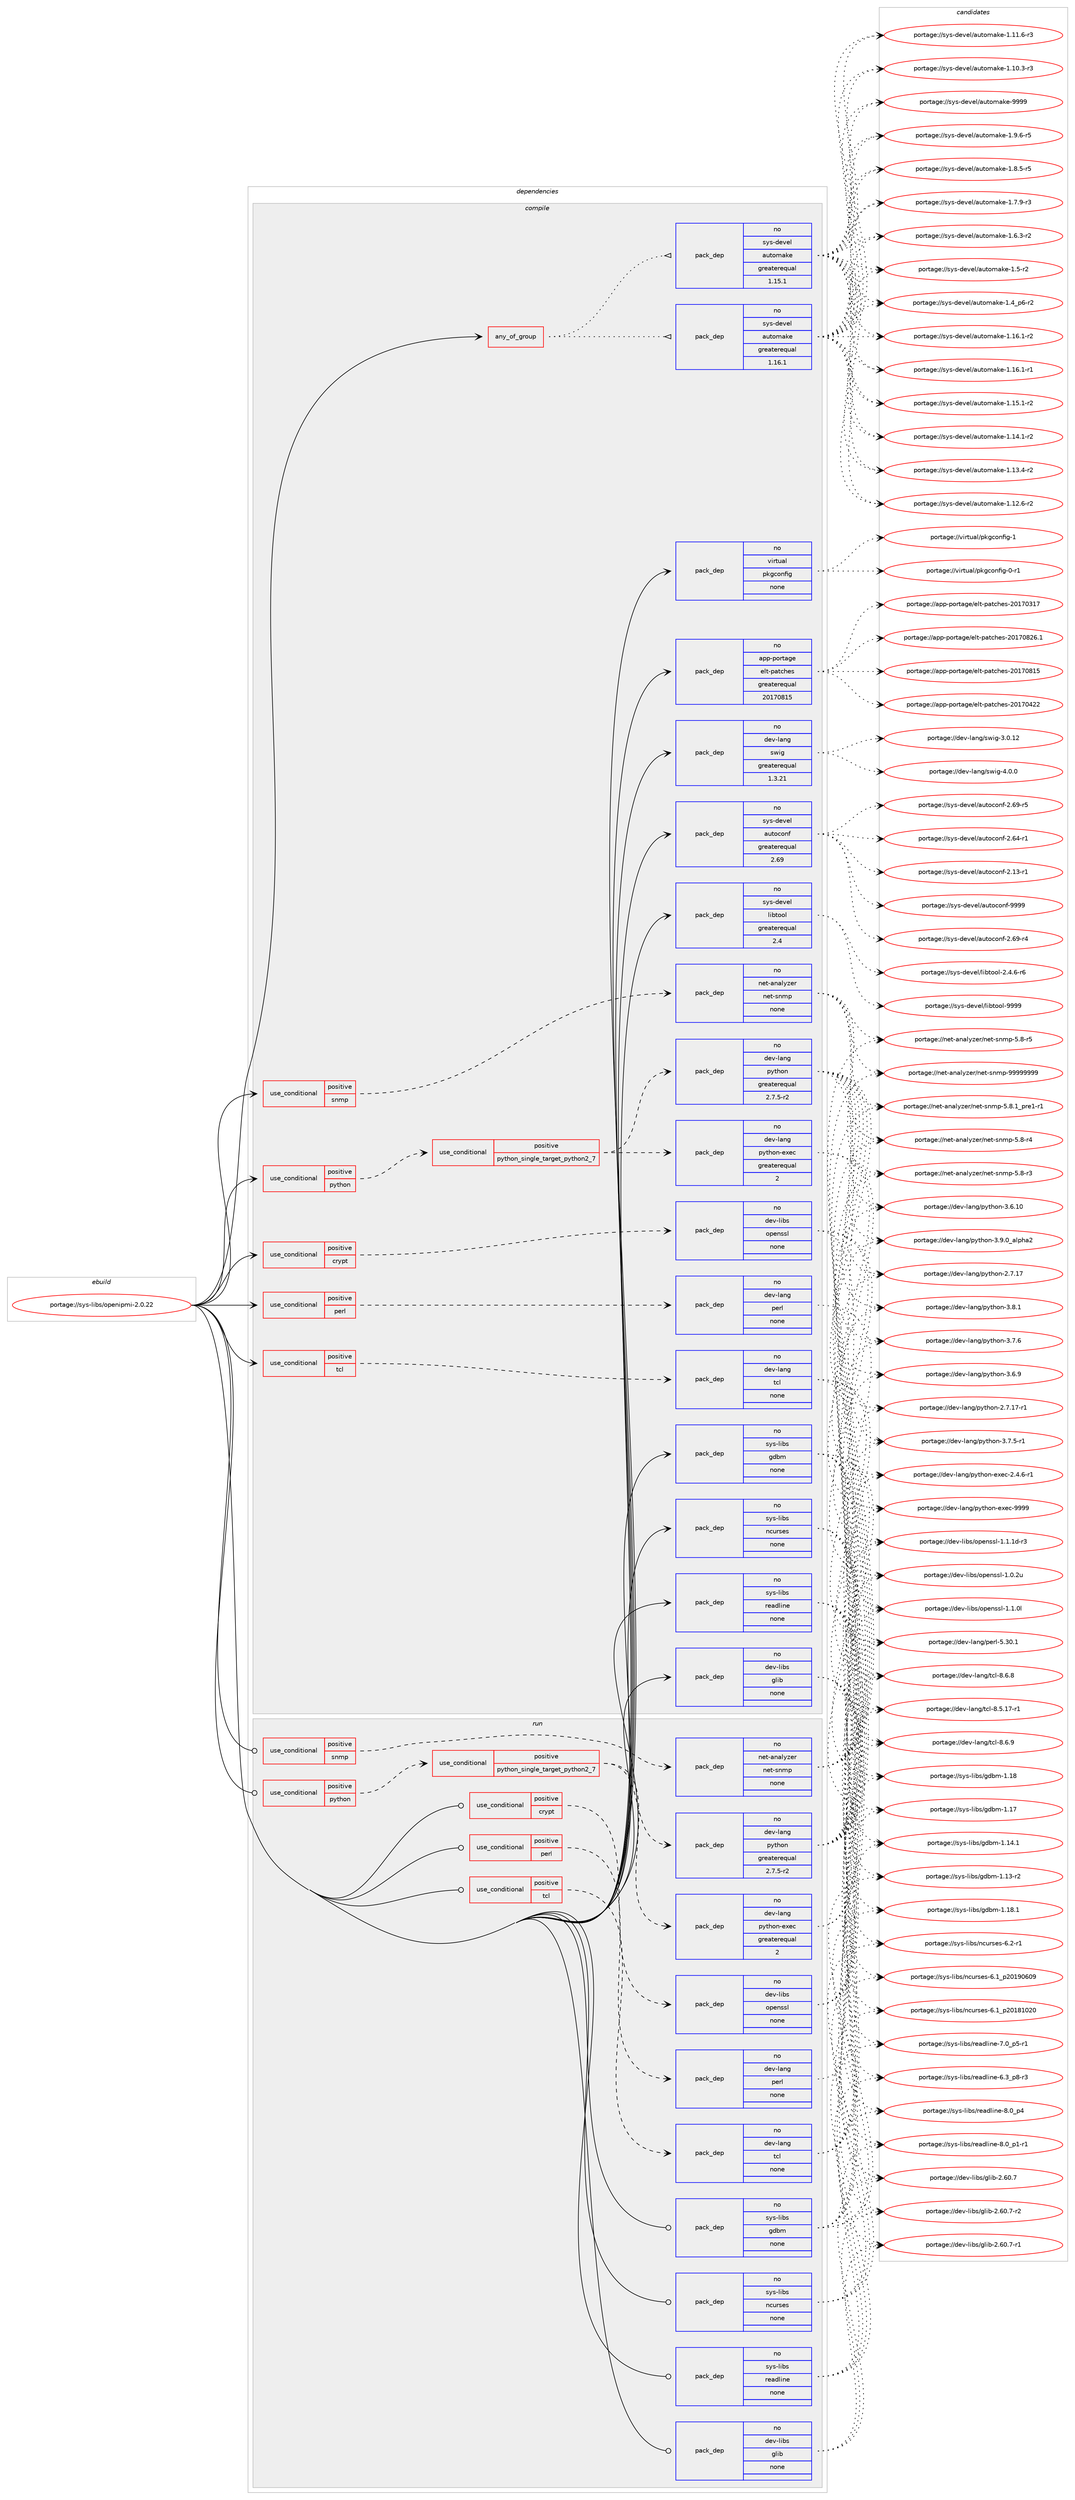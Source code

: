 digraph prolog {

# *************
# Graph options
# *************

newrank=true;
concentrate=true;
compound=true;
graph [rankdir=LR,fontname=Helvetica,fontsize=10,ranksep=1.5];#, ranksep=2.5, nodesep=0.2];
edge  [arrowhead=vee];
node  [fontname=Helvetica,fontsize=10];

# **********
# The ebuild
# **********

subgraph cluster_leftcol {
color=gray;
rank=same;
label=<<i>ebuild</i>>;
id [label="portage://sys-libs/openipmi-2.0.22", color=red, width=4, href="../sys-libs/openipmi-2.0.22.svg"];
}

# ****************
# The dependencies
# ****************

subgraph cluster_midcol {
color=gray;
label=<<i>dependencies</i>>;
subgraph cluster_compile {
fillcolor="#eeeeee";
style=filled;
label=<<i>compile</i>>;
subgraph any741 {
dependency31080 [label=<<TABLE BORDER="0" CELLBORDER="1" CELLSPACING="0" CELLPADDING="4"><TR><TD CELLPADDING="10">any_of_group</TD></TR></TABLE>>, shape=none, color=red];subgraph pack24730 {
dependency31081 [label=<<TABLE BORDER="0" CELLBORDER="1" CELLSPACING="0" CELLPADDING="4" WIDTH="220"><TR><TD ROWSPAN="6" CELLPADDING="30">pack_dep</TD></TR><TR><TD WIDTH="110">no</TD></TR><TR><TD>sys-devel</TD></TR><TR><TD>automake</TD></TR><TR><TD>greaterequal</TD></TR><TR><TD>1.16.1</TD></TR></TABLE>>, shape=none, color=blue];
}
dependency31080:e -> dependency31081:w [weight=20,style="dotted",arrowhead="oinv"];
subgraph pack24731 {
dependency31082 [label=<<TABLE BORDER="0" CELLBORDER="1" CELLSPACING="0" CELLPADDING="4" WIDTH="220"><TR><TD ROWSPAN="6" CELLPADDING="30">pack_dep</TD></TR><TR><TD WIDTH="110">no</TD></TR><TR><TD>sys-devel</TD></TR><TR><TD>automake</TD></TR><TR><TD>greaterequal</TD></TR><TR><TD>1.15.1</TD></TR></TABLE>>, shape=none, color=blue];
}
dependency31080:e -> dependency31082:w [weight=20,style="dotted",arrowhead="oinv"];
}
id:e -> dependency31080:w [weight=20,style="solid",arrowhead="vee"];
subgraph cond5592 {
dependency31083 [label=<<TABLE BORDER="0" CELLBORDER="1" CELLSPACING="0" CELLPADDING="4"><TR><TD ROWSPAN="3" CELLPADDING="10">use_conditional</TD></TR><TR><TD>positive</TD></TR><TR><TD>crypt</TD></TR></TABLE>>, shape=none, color=red];
subgraph pack24732 {
dependency31084 [label=<<TABLE BORDER="0" CELLBORDER="1" CELLSPACING="0" CELLPADDING="4" WIDTH="220"><TR><TD ROWSPAN="6" CELLPADDING="30">pack_dep</TD></TR><TR><TD WIDTH="110">no</TD></TR><TR><TD>dev-libs</TD></TR><TR><TD>openssl</TD></TR><TR><TD>none</TD></TR><TR><TD></TD></TR></TABLE>>, shape=none, color=blue];
}
dependency31083:e -> dependency31084:w [weight=20,style="dashed",arrowhead="vee"];
}
id:e -> dependency31083:w [weight=20,style="solid",arrowhead="vee"];
subgraph cond5593 {
dependency31085 [label=<<TABLE BORDER="0" CELLBORDER="1" CELLSPACING="0" CELLPADDING="4"><TR><TD ROWSPAN="3" CELLPADDING="10">use_conditional</TD></TR><TR><TD>positive</TD></TR><TR><TD>perl</TD></TR></TABLE>>, shape=none, color=red];
subgraph pack24733 {
dependency31086 [label=<<TABLE BORDER="0" CELLBORDER="1" CELLSPACING="0" CELLPADDING="4" WIDTH="220"><TR><TD ROWSPAN="6" CELLPADDING="30">pack_dep</TD></TR><TR><TD WIDTH="110">no</TD></TR><TR><TD>dev-lang</TD></TR><TR><TD>perl</TD></TR><TR><TD>none</TD></TR><TR><TD></TD></TR></TABLE>>, shape=none, color=blue];
}
dependency31085:e -> dependency31086:w [weight=20,style="dashed",arrowhead="vee"];
}
id:e -> dependency31085:w [weight=20,style="solid",arrowhead="vee"];
subgraph cond5594 {
dependency31087 [label=<<TABLE BORDER="0" CELLBORDER="1" CELLSPACING="0" CELLPADDING="4"><TR><TD ROWSPAN="3" CELLPADDING="10">use_conditional</TD></TR><TR><TD>positive</TD></TR><TR><TD>python</TD></TR></TABLE>>, shape=none, color=red];
subgraph cond5595 {
dependency31088 [label=<<TABLE BORDER="0" CELLBORDER="1" CELLSPACING="0" CELLPADDING="4"><TR><TD ROWSPAN="3" CELLPADDING="10">use_conditional</TD></TR><TR><TD>positive</TD></TR><TR><TD>python_single_target_python2_7</TD></TR></TABLE>>, shape=none, color=red];
subgraph pack24734 {
dependency31089 [label=<<TABLE BORDER="0" CELLBORDER="1" CELLSPACING="0" CELLPADDING="4" WIDTH="220"><TR><TD ROWSPAN="6" CELLPADDING="30">pack_dep</TD></TR><TR><TD WIDTH="110">no</TD></TR><TR><TD>dev-lang</TD></TR><TR><TD>python</TD></TR><TR><TD>greaterequal</TD></TR><TR><TD>2.7.5-r2</TD></TR></TABLE>>, shape=none, color=blue];
}
dependency31088:e -> dependency31089:w [weight=20,style="dashed",arrowhead="vee"];
subgraph pack24735 {
dependency31090 [label=<<TABLE BORDER="0" CELLBORDER="1" CELLSPACING="0" CELLPADDING="4" WIDTH="220"><TR><TD ROWSPAN="6" CELLPADDING="30">pack_dep</TD></TR><TR><TD WIDTH="110">no</TD></TR><TR><TD>dev-lang</TD></TR><TR><TD>python-exec</TD></TR><TR><TD>greaterequal</TD></TR><TR><TD>2</TD></TR></TABLE>>, shape=none, color=blue];
}
dependency31088:e -> dependency31090:w [weight=20,style="dashed",arrowhead="vee"];
}
dependency31087:e -> dependency31088:w [weight=20,style="dashed",arrowhead="vee"];
}
id:e -> dependency31087:w [weight=20,style="solid",arrowhead="vee"];
subgraph cond5596 {
dependency31091 [label=<<TABLE BORDER="0" CELLBORDER="1" CELLSPACING="0" CELLPADDING="4"><TR><TD ROWSPAN="3" CELLPADDING="10">use_conditional</TD></TR><TR><TD>positive</TD></TR><TR><TD>snmp</TD></TR></TABLE>>, shape=none, color=red];
subgraph pack24736 {
dependency31092 [label=<<TABLE BORDER="0" CELLBORDER="1" CELLSPACING="0" CELLPADDING="4" WIDTH="220"><TR><TD ROWSPAN="6" CELLPADDING="30">pack_dep</TD></TR><TR><TD WIDTH="110">no</TD></TR><TR><TD>net-analyzer</TD></TR><TR><TD>net-snmp</TD></TR><TR><TD>none</TD></TR><TR><TD></TD></TR></TABLE>>, shape=none, color=blue];
}
dependency31091:e -> dependency31092:w [weight=20,style="dashed",arrowhead="vee"];
}
id:e -> dependency31091:w [weight=20,style="solid",arrowhead="vee"];
subgraph cond5597 {
dependency31093 [label=<<TABLE BORDER="0" CELLBORDER="1" CELLSPACING="0" CELLPADDING="4"><TR><TD ROWSPAN="3" CELLPADDING="10">use_conditional</TD></TR><TR><TD>positive</TD></TR><TR><TD>tcl</TD></TR></TABLE>>, shape=none, color=red];
subgraph pack24737 {
dependency31094 [label=<<TABLE BORDER="0" CELLBORDER="1" CELLSPACING="0" CELLPADDING="4" WIDTH="220"><TR><TD ROWSPAN="6" CELLPADDING="30">pack_dep</TD></TR><TR><TD WIDTH="110">no</TD></TR><TR><TD>dev-lang</TD></TR><TR><TD>tcl</TD></TR><TR><TD>none</TD></TR><TR><TD></TD></TR></TABLE>>, shape=none, color=blue];
}
dependency31093:e -> dependency31094:w [weight=20,style="dashed",arrowhead="vee"];
}
id:e -> dependency31093:w [weight=20,style="solid",arrowhead="vee"];
subgraph pack24738 {
dependency31095 [label=<<TABLE BORDER="0" CELLBORDER="1" CELLSPACING="0" CELLPADDING="4" WIDTH="220"><TR><TD ROWSPAN="6" CELLPADDING="30">pack_dep</TD></TR><TR><TD WIDTH="110">no</TD></TR><TR><TD>app-portage</TD></TR><TR><TD>elt-patches</TD></TR><TR><TD>greaterequal</TD></TR><TR><TD>20170815</TD></TR></TABLE>>, shape=none, color=blue];
}
id:e -> dependency31095:w [weight=20,style="solid",arrowhead="vee"];
subgraph pack24739 {
dependency31096 [label=<<TABLE BORDER="0" CELLBORDER="1" CELLSPACING="0" CELLPADDING="4" WIDTH="220"><TR><TD ROWSPAN="6" CELLPADDING="30">pack_dep</TD></TR><TR><TD WIDTH="110">no</TD></TR><TR><TD>dev-lang</TD></TR><TR><TD>swig</TD></TR><TR><TD>greaterequal</TD></TR><TR><TD>1.3.21</TD></TR></TABLE>>, shape=none, color=blue];
}
id:e -> dependency31096:w [weight=20,style="solid",arrowhead="vee"];
subgraph pack24740 {
dependency31097 [label=<<TABLE BORDER="0" CELLBORDER="1" CELLSPACING="0" CELLPADDING="4" WIDTH="220"><TR><TD ROWSPAN="6" CELLPADDING="30">pack_dep</TD></TR><TR><TD WIDTH="110">no</TD></TR><TR><TD>dev-libs</TD></TR><TR><TD>glib</TD></TR><TR><TD>none</TD></TR><TR><TD></TD></TR></TABLE>>, shape=none, color=blue];
}
id:e -> dependency31097:w [weight=20,style="solid",arrowhead="vee"];
subgraph pack24741 {
dependency31098 [label=<<TABLE BORDER="0" CELLBORDER="1" CELLSPACING="0" CELLPADDING="4" WIDTH="220"><TR><TD ROWSPAN="6" CELLPADDING="30">pack_dep</TD></TR><TR><TD WIDTH="110">no</TD></TR><TR><TD>sys-devel</TD></TR><TR><TD>autoconf</TD></TR><TR><TD>greaterequal</TD></TR><TR><TD>2.69</TD></TR></TABLE>>, shape=none, color=blue];
}
id:e -> dependency31098:w [weight=20,style="solid",arrowhead="vee"];
subgraph pack24742 {
dependency31099 [label=<<TABLE BORDER="0" CELLBORDER="1" CELLSPACING="0" CELLPADDING="4" WIDTH="220"><TR><TD ROWSPAN="6" CELLPADDING="30">pack_dep</TD></TR><TR><TD WIDTH="110">no</TD></TR><TR><TD>sys-devel</TD></TR><TR><TD>libtool</TD></TR><TR><TD>greaterequal</TD></TR><TR><TD>2.4</TD></TR></TABLE>>, shape=none, color=blue];
}
id:e -> dependency31099:w [weight=20,style="solid",arrowhead="vee"];
subgraph pack24743 {
dependency31100 [label=<<TABLE BORDER="0" CELLBORDER="1" CELLSPACING="0" CELLPADDING="4" WIDTH="220"><TR><TD ROWSPAN="6" CELLPADDING="30">pack_dep</TD></TR><TR><TD WIDTH="110">no</TD></TR><TR><TD>sys-libs</TD></TR><TR><TD>gdbm</TD></TR><TR><TD>none</TD></TR><TR><TD></TD></TR></TABLE>>, shape=none, color=blue];
}
id:e -> dependency31100:w [weight=20,style="solid",arrowhead="vee"];
subgraph pack24744 {
dependency31101 [label=<<TABLE BORDER="0" CELLBORDER="1" CELLSPACING="0" CELLPADDING="4" WIDTH="220"><TR><TD ROWSPAN="6" CELLPADDING="30">pack_dep</TD></TR><TR><TD WIDTH="110">no</TD></TR><TR><TD>sys-libs</TD></TR><TR><TD>ncurses</TD></TR><TR><TD>none</TD></TR><TR><TD></TD></TR></TABLE>>, shape=none, color=blue];
}
id:e -> dependency31101:w [weight=20,style="solid",arrowhead="vee"];
subgraph pack24745 {
dependency31102 [label=<<TABLE BORDER="0" CELLBORDER="1" CELLSPACING="0" CELLPADDING="4" WIDTH="220"><TR><TD ROWSPAN="6" CELLPADDING="30">pack_dep</TD></TR><TR><TD WIDTH="110">no</TD></TR><TR><TD>sys-libs</TD></TR><TR><TD>readline</TD></TR><TR><TD>none</TD></TR><TR><TD></TD></TR></TABLE>>, shape=none, color=blue];
}
id:e -> dependency31102:w [weight=20,style="solid",arrowhead="vee"];
subgraph pack24746 {
dependency31103 [label=<<TABLE BORDER="0" CELLBORDER="1" CELLSPACING="0" CELLPADDING="4" WIDTH="220"><TR><TD ROWSPAN="6" CELLPADDING="30">pack_dep</TD></TR><TR><TD WIDTH="110">no</TD></TR><TR><TD>virtual</TD></TR><TR><TD>pkgconfig</TD></TR><TR><TD>none</TD></TR><TR><TD></TD></TR></TABLE>>, shape=none, color=blue];
}
id:e -> dependency31103:w [weight=20,style="solid",arrowhead="vee"];
}
subgraph cluster_compileandrun {
fillcolor="#eeeeee";
style=filled;
label=<<i>compile and run</i>>;
}
subgraph cluster_run {
fillcolor="#eeeeee";
style=filled;
label=<<i>run</i>>;
subgraph cond5598 {
dependency31104 [label=<<TABLE BORDER="0" CELLBORDER="1" CELLSPACING="0" CELLPADDING="4"><TR><TD ROWSPAN="3" CELLPADDING="10">use_conditional</TD></TR><TR><TD>positive</TD></TR><TR><TD>crypt</TD></TR></TABLE>>, shape=none, color=red];
subgraph pack24747 {
dependency31105 [label=<<TABLE BORDER="0" CELLBORDER="1" CELLSPACING="0" CELLPADDING="4" WIDTH="220"><TR><TD ROWSPAN="6" CELLPADDING="30">pack_dep</TD></TR><TR><TD WIDTH="110">no</TD></TR><TR><TD>dev-libs</TD></TR><TR><TD>openssl</TD></TR><TR><TD>none</TD></TR><TR><TD></TD></TR></TABLE>>, shape=none, color=blue];
}
dependency31104:e -> dependency31105:w [weight=20,style="dashed",arrowhead="vee"];
}
id:e -> dependency31104:w [weight=20,style="solid",arrowhead="odot"];
subgraph cond5599 {
dependency31106 [label=<<TABLE BORDER="0" CELLBORDER="1" CELLSPACING="0" CELLPADDING="4"><TR><TD ROWSPAN="3" CELLPADDING="10">use_conditional</TD></TR><TR><TD>positive</TD></TR><TR><TD>perl</TD></TR></TABLE>>, shape=none, color=red];
subgraph pack24748 {
dependency31107 [label=<<TABLE BORDER="0" CELLBORDER="1" CELLSPACING="0" CELLPADDING="4" WIDTH="220"><TR><TD ROWSPAN="6" CELLPADDING="30">pack_dep</TD></TR><TR><TD WIDTH="110">no</TD></TR><TR><TD>dev-lang</TD></TR><TR><TD>perl</TD></TR><TR><TD>none</TD></TR><TR><TD></TD></TR></TABLE>>, shape=none, color=blue];
}
dependency31106:e -> dependency31107:w [weight=20,style="dashed",arrowhead="vee"];
}
id:e -> dependency31106:w [weight=20,style="solid",arrowhead="odot"];
subgraph cond5600 {
dependency31108 [label=<<TABLE BORDER="0" CELLBORDER="1" CELLSPACING="0" CELLPADDING="4"><TR><TD ROWSPAN="3" CELLPADDING="10">use_conditional</TD></TR><TR><TD>positive</TD></TR><TR><TD>python</TD></TR></TABLE>>, shape=none, color=red];
subgraph cond5601 {
dependency31109 [label=<<TABLE BORDER="0" CELLBORDER="1" CELLSPACING="0" CELLPADDING="4"><TR><TD ROWSPAN="3" CELLPADDING="10">use_conditional</TD></TR><TR><TD>positive</TD></TR><TR><TD>python_single_target_python2_7</TD></TR></TABLE>>, shape=none, color=red];
subgraph pack24749 {
dependency31110 [label=<<TABLE BORDER="0" CELLBORDER="1" CELLSPACING="0" CELLPADDING="4" WIDTH="220"><TR><TD ROWSPAN="6" CELLPADDING="30">pack_dep</TD></TR><TR><TD WIDTH="110">no</TD></TR><TR><TD>dev-lang</TD></TR><TR><TD>python</TD></TR><TR><TD>greaterequal</TD></TR><TR><TD>2.7.5-r2</TD></TR></TABLE>>, shape=none, color=blue];
}
dependency31109:e -> dependency31110:w [weight=20,style="dashed",arrowhead="vee"];
subgraph pack24750 {
dependency31111 [label=<<TABLE BORDER="0" CELLBORDER="1" CELLSPACING="0" CELLPADDING="4" WIDTH="220"><TR><TD ROWSPAN="6" CELLPADDING="30">pack_dep</TD></TR><TR><TD WIDTH="110">no</TD></TR><TR><TD>dev-lang</TD></TR><TR><TD>python-exec</TD></TR><TR><TD>greaterequal</TD></TR><TR><TD>2</TD></TR></TABLE>>, shape=none, color=blue];
}
dependency31109:e -> dependency31111:w [weight=20,style="dashed",arrowhead="vee"];
}
dependency31108:e -> dependency31109:w [weight=20,style="dashed",arrowhead="vee"];
}
id:e -> dependency31108:w [weight=20,style="solid",arrowhead="odot"];
subgraph cond5602 {
dependency31112 [label=<<TABLE BORDER="0" CELLBORDER="1" CELLSPACING="0" CELLPADDING="4"><TR><TD ROWSPAN="3" CELLPADDING="10">use_conditional</TD></TR><TR><TD>positive</TD></TR><TR><TD>snmp</TD></TR></TABLE>>, shape=none, color=red];
subgraph pack24751 {
dependency31113 [label=<<TABLE BORDER="0" CELLBORDER="1" CELLSPACING="0" CELLPADDING="4" WIDTH="220"><TR><TD ROWSPAN="6" CELLPADDING="30">pack_dep</TD></TR><TR><TD WIDTH="110">no</TD></TR><TR><TD>net-analyzer</TD></TR><TR><TD>net-snmp</TD></TR><TR><TD>none</TD></TR><TR><TD></TD></TR></TABLE>>, shape=none, color=blue];
}
dependency31112:e -> dependency31113:w [weight=20,style="dashed",arrowhead="vee"];
}
id:e -> dependency31112:w [weight=20,style="solid",arrowhead="odot"];
subgraph cond5603 {
dependency31114 [label=<<TABLE BORDER="0" CELLBORDER="1" CELLSPACING="0" CELLPADDING="4"><TR><TD ROWSPAN="3" CELLPADDING="10">use_conditional</TD></TR><TR><TD>positive</TD></TR><TR><TD>tcl</TD></TR></TABLE>>, shape=none, color=red];
subgraph pack24752 {
dependency31115 [label=<<TABLE BORDER="0" CELLBORDER="1" CELLSPACING="0" CELLPADDING="4" WIDTH="220"><TR><TD ROWSPAN="6" CELLPADDING="30">pack_dep</TD></TR><TR><TD WIDTH="110">no</TD></TR><TR><TD>dev-lang</TD></TR><TR><TD>tcl</TD></TR><TR><TD>none</TD></TR><TR><TD></TD></TR></TABLE>>, shape=none, color=blue];
}
dependency31114:e -> dependency31115:w [weight=20,style="dashed",arrowhead="vee"];
}
id:e -> dependency31114:w [weight=20,style="solid",arrowhead="odot"];
subgraph pack24753 {
dependency31116 [label=<<TABLE BORDER="0" CELLBORDER="1" CELLSPACING="0" CELLPADDING="4" WIDTH="220"><TR><TD ROWSPAN="6" CELLPADDING="30">pack_dep</TD></TR><TR><TD WIDTH="110">no</TD></TR><TR><TD>dev-libs</TD></TR><TR><TD>glib</TD></TR><TR><TD>none</TD></TR><TR><TD></TD></TR></TABLE>>, shape=none, color=blue];
}
id:e -> dependency31116:w [weight=20,style="solid",arrowhead="odot"];
subgraph pack24754 {
dependency31117 [label=<<TABLE BORDER="0" CELLBORDER="1" CELLSPACING="0" CELLPADDING="4" WIDTH="220"><TR><TD ROWSPAN="6" CELLPADDING="30">pack_dep</TD></TR><TR><TD WIDTH="110">no</TD></TR><TR><TD>sys-libs</TD></TR><TR><TD>gdbm</TD></TR><TR><TD>none</TD></TR><TR><TD></TD></TR></TABLE>>, shape=none, color=blue];
}
id:e -> dependency31117:w [weight=20,style="solid",arrowhead="odot"];
subgraph pack24755 {
dependency31118 [label=<<TABLE BORDER="0" CELLBORDER="1" CELLSPACING="0" CELLPADDING="4" WIDTH="220"><TR><TD ROWSPAN="6" CELLPADDING="30">pack_dep</TD></TR><TR><TD WIDTH="110">no</TD></TR><TR><TD>sys-libs</TD></TR><TR><TD>ncurses</TD></TR><TR><TD>none</TD></TR><TR><TD></TD></TR></TABLE>>, shape=none, color=blue];
}
id:e -> dependency31118:w [weight=20,style="solid",arrowhead="odot"];
subgraph pack24756 {
dependency31119 [label=<<TABLE BORDER="0" CELLBORDER="1" CELLSPACING="0" CELLPADDING="4" WIDTH="220"><TR><TD ROWSPAN="6" CELLPADDING="30">pack_dep</TD></TR><TR><TD WIDTH="110">no</TD></TR><TR><TD>sys-libs</TD></TR><TR><TD>readline</TD></TR><TR><TD>none</TD></TR><TR><TD></TD></TR></TABLE>>, shape=none, color=blue];
}
id:e -> dependency31119:w [weight=20,style="solid",arrowhead="odot"];
}
}

# **************
# The candidates
# **************

subgraph cluster_choices {
rank=same;
color=gray;
label=<<i>candidates</i>>;

subgraph choice24730 {
color=black;
nodesep=1;
choice115121115451001011181011084797117116111109971071014557575757 [label="portage://sys-devel/automake-9999", color=red, width=4,href="../sys-devel/automake-9999.svg"];
choice115121115451001011181011084797117116111109971071014549465746544511453 [label="portage://sys-devel/automake-1.9.6-r5", color=red, width=4,href="../sys-devel/automake-1.9.6-r5.svg"];
choice115121115451001011181011084797117116111109971071014549465646534511453 [label="portage://sys-devel/automake-1.8.5-r5", color=red, width=4,href="../sys-devel/automake-1.8.5-r5.svg"];
choice115121115451001011181011084797117116111109971071014549465546574511451 [label="portage://sys-devel/automake-1.7.9-r3", color=red, width=4,href="../sys-devel/automake-1.7.9-r3.svg"];
choice115121115451001011181011084797117116111109971071014549465446514511450 [label="portage://sys-devel/automake-1.6.3-r2", color=red, width=4,href="../sys-devel/automake-1.6.3-r2.svg"];
choice11512111545100101118101108479711711611110997107101454946534511450 [label="portage://sys-devel/automake-1.5-r2", color=red, width=4,href="../sys-devel/automake-1.5-r2.svg"];
choice115121115451001011181011084797117116111109971071014549465295112544511450 [label="portage://sys-devel/automake-1.4_p6-r2", color=red, width=4,href="../sys-devel/automake-1.4_p6-r2.svg"];
choice11512111545100101118101108479711711611110997107101454946495446494511450 [label="portage://sys-devel/automake-1.16.1-r2", color=red, width=4,href="../sys-devel/automake-1.16.1-r2.svg"];
choice11512111545100101118101108479711711611110997107101454946495446494511449 [label="portage://sys-devel/automake-1.16.1-r1", color=red, width=4,href="../sys-devel/automake-1.16.1-r1.svg"];
choice11512111545100101118101108479711711611110997107101454946495346494511450 [label="portage://sys-devel/automake-1.15.1-r2", color=red, width=4,href="../sys-devel/automake-1.15.1-r2.svg"];
choice11512111545100101118101108479711711611110997107101454946495246494511450 [label="portage://sys-devel/automake-1.14.1-r2", color=red, width=4,href="../sys-devel/automake-1.14.1-r2.svg"];
choice11512111545100101118101108479711711611110997107101454946495146524511450 [label="portage://sys-devel/automake-1.13.4-r2", color=red, width=4,href="../sys-devel/automake-1.13.4-r2.svg"];
choice11512111545100101118101108479711711611110997107101454946495046544511450 [label="portage://sys-devel/automake-1.12.6-r2", color=red, width=4,href="../sys-devel/automake-1.12.6-r2.svg"];
choice11512111545100101118101108479711711611110997107101454946494946544511451 [label="portage://sys-devel/automake-1.11.6-r3", color=red, width=4,href="../sys-devel/automake-1.11.6-r3.svg"];
choice11512111545100101118101108479711711611110997107101454946494846514511451 [label="portage://sys-devel/automake-1.10.3-r3", color=red, width=4,href="../sys-devel/automake-1.10.3-r3.svg"];
dependency31081:e -> choice115121115451001011181011084797117116111109971071014557575757:w [style=dotted,weight="100"];
dependency31081:e -> choice115121115451001011181011084797117116111109971071014549465746544511453:w [style=dotted,weight="100"];
dependency31081:e -> choice115121115451001011181011084797117116111109971071014549465646534511453:w [style=dotted,weight="100"];
dependency31081:e -> choice115121115451001011181011084797117116111109971071014549465546574511451:w [style=dotted,weight="100"];
dependency31081:e -> choice115121115451001011181011084797117116111109971071014549465446514511450:w [style=dotted,weight="100"];
dependency31081:e -> choice11512111545100101118101108479711711611110997107101454946534511450:w [style=dotted,weight="100"];
dependency31081:e -> choice115121115451001011181011084797117116111109971071014549465295112544511450:w [style=dotted,weight="100"];
dependency31081:e -> choice11512111545100101118101108479711711611110997107101454946495446494511450:w [style=dotted,weight="100"];
dependency31081:e -> choice11512111545100101118101108479711711611110997107101454946495446494511449:w [style=dotted,weight="100"];
dependency31081:e -> choice11512111545100101118101108479711711611110997107101454946495346494511450:w [style=dotted,weight="100"];
dependency31081:e -> choice11512111545100101118101108479711711611110997107101454946495246494511450:w [style=dotted,weight="100"];
dependency31081:e -> choice11512111545100101118101108479711711611110997107101454946495146524511450:w [style=dotted,weight="100"];
dependency31081:e -> choice11512111545100101118101108479711711611110997107101454946495046544511450:w [style=dotted,weight="100"];
dependency31081:e -> choice11512111545100101118101108479711711611110997107101454946494946544511451:w [style=dotted,weight="100"];
dependency31081:e -> choice11512111545100101118101108479711711611110997107101454946494846514511451:w [style=dotted,weight="100"];
}
subgraph choice24731 {
color=black;
nodesep=1;
choice115121115451001011181011084797117116111109971071014557575757 [label="portage://sys-devel/automake-9999", color=red, width=4,href="../sys-devel/automake-9999.svg"];
choice115121115451001011181011084797117116111109971071014549465746544511453 [label="portage://sys-devel/automake-1.9.6-r5", color=red, width=4,href="../sys-devel/automake-1.9.6-r5.svg"];
choice115121115451001011181011084797117116111109971071014549465646534511453 [label="portage://sys-devel/automake-1.8.5-r5", color=red, width=4,href="../sys-devel/automake-1.8.5-r5.svg"];
choice115121115451001011181011084797117116111109971071014549465546574511451 [label="portage://sys-devel/automake-1.7.9-r3", color=red, width=4,href="../sys-devel/automake-1.7.9-r3.svg"];
choice115121115451001011181011084797117116111109971071014549465446514511450 [label="portage://sys-devel/automake-1.6.3-r2", color=red, width=4,href="../sys-devel/automake-1.6.3-r2.svg"];
choice11512111545100101118101108479711711611110997107101454946534511450 [label="portage://sys-devel/automake-1.5-r2", color=red, width=4,href="../sys-devel/automake-1.5-r2.svg"];
choice115121115451001011181011084797117116111109971071014549465295112544511450 [label="portage://sys-devel/automake-1.4_p6-r2", color=red, width=4,href="../sys-devel/automake-1.4_p6-r2.svg"];
choice11512111545100101118101108479711711611110997107101454946495446494511450 [label="portage://sys-devel/automake-1.16.1-r2", color=red, width=4,href="../sys-devel/automake-1.16.1-r2.svg"];
choice11512111545100101118101108479711711611110997107101454946495446494511449 [label="portage://sys-devel/automake-1.16.1-r1", color=red, width=4,href="../sys-devel/automake-1.16.1-r1.svg"];
choice11512111545100101118101108479711711611110997107101454946495346494511450 [label="portage://sys-devel/automake-1.15.1-r2", color=red, width=4,href="../sys-devel/automake-1.15.1-r2.svg"];
choice11512111545100101118101108479711711611110997107101454946495246494511450 [label="portage://sys-devel/automake-1.14.1-r2", color=red, width=4,href="../sys-devel/automake-1.14.1-r2.svg"];
choice11512111545100101118101108479711711611110997107101454946495146524511450 [label="portage://sys-devel/automake-1.13.4-r2", color=red, width=4,href="../sys-devel/automake-1.13.4-r2.svg"];
choice11512111545100101118101108479711711611110997107101454946495046544511450 [label="portage://sys-devel/automake-1.12.6-r2", color=red, width=4,href="../sys-devel/automake-1.12.6-r2.svg"];
choice11512111545100101118101108479711711611110997107101454946494946544511451 [label="portage://sys-devel/automake-1.11.6-r3", color=red, width=4,href="../sys-devel/automake-1.11.6-r3.svg"];
choice11512111545100101118101108479711711611110997107101454946494846514511451 [label="portage://sys-devel/automake-1.10.3-r3", color=red, width=4,href="../sys-devel/automake-1.10.3-r3.svg"];
dependency31082:e -> choice115121115451001011181011084797117116111109971071014557575757:w [style=dotted,weight="100"];
dependency31082:e -> choice115121115451001011181011084797117116111109971071014549465746544511453:w [style=dotted,weight="100"];
dependency31082:e -> choice115121115451001011181011084797117116111109971071014549465646534511453:w [style=dotted,weight="100"];
dependency31082:e -> choice115121115451001011181011084797117116111109971071014549465546574511451:w [style=dotted,weight="100"];
dependency31082:e -> choice115121115451001011181011084797117116111109971071014549465446514511450:w [style=dotted,weight="100"];
dependency31082:e -> choice11512111545100101118101108479711711611110997107101454946534511450:w [style=dotted,weight="100"];
dependency31082:e -> choice115121115451001011181011084797117116111109971071014549465295112544511450:w [style=dotted,weight="100"];
dependency31082:e -> choice11512111545100101118101108479711711611110997107101454946495446494511450:w [style=dotted,weight="100"];
dependency31082:e -> choice11512111545100101118101108479711711611110997107101454946495446494511449:w [style=dotted,weight="100"];
dependency31082:e -> choice11512111545100101118101108479711711611110997107101454946495346494511450:w [style=dotted,weight="100"];
dependency31082:e -> choice11512111545100101118101108479711711611110997107101454946495246494511450:w [style=dotted,weight="100"];
dependency31082:e -> choice11512111545100101118101108479711711611110997107101454946495146524511450:w [style=dotted,weight="100"];
dependency31082:e -> choice11512111545100101118101108479711711611110997107101454946495046544511450:w [style=dotted,weight="100"];
dependency31082:e -> choice11512111545100101118101108479711711611110997107101454946494946544511451:w [style=dotted,weight="100"];
dependency31082:e -> choice11512111545100101118101108479711711611110997107101454946494846514511451:w [style=dotted,weight="100"];
}
subgraph choice24732 {
color=black;
nodesep=1;
choice1001011184510810598115471111121011101151151084549464946491004511451 [label="portage://dev-libs/openssl-1.1.1d-r3", color=red, width=4,href="../dev-libs/openssl-1.1.1d-r3.svg"];
choice100101118451081059811547111112101110115115108454946494648108 [label="portage://dev-libs/openssl-1.1.0l", color=red, width=4,href="../dev-libs/openssl-1.1.0l.svg"];
choice100101118451081059811547111112101110115115108454946484650117 [label="portage://dev-libs/openssl-1.0.2u", color=red, width=4,href="../dev-libs/openssl-1.0.2u.svg"];
dependency31084:e -> choice1001011184510810598115471111121011101151151084549464946491004511451:w [style=dotted,weight="100"];
dependency31084:e -> choice100101118451081059811547111112101110115115108454946494648108:w [style=dotted,weight="100"];
dependency31084:e -> choice100101118451081059811547111112101110115115108454946484650117:w [style=dotted,weight="100"];
}
subgraph choice24733 {
color=black;
nodesep=1;
choice10010111845108971101034711210111410845534651484649 [label="portage://dev-lang/perl-5.30.1", color=red, width=4,href="../dev-lang/perl-5.30.1.svg"];
dependency31086:e -> choice10010111845108971101034711210111410845534651484649:w [style=dotted,weight="100"];
}
subgraph choice24734 {
color=black;
nodesep=1;
choice10010111845108971101034711212111610411111045514657464895971081121049750 [label="portage://dev-lang/python-3.9.0_alpha2", color=red, width=4,href="../dev-lang/python-3.9.0_alpha2.svg"];
choice100101118451089711010347112121116104111110455146564649 [label="portage://dev-lang/python-3.8.1", color=red, width=4,href="../dev-lang/python-3.8.1.svg"];
choice100101118451089711010347112121116104111110455146554654 [label="portage://dev-lang/python-3.7.6", color=red, width=4,href="../dev-lang/python-3.7.6.svg"];
choice1001011184510897110103471121211161041111104551465546534511449 [label="portage://dev-lang/python-3.7.5-r1", color=red, width=4,href="../dev-lang/python-3.7.5-r1.svg"];
choice100101118451089711010347112121116104111110455146544657 [label="portage://dev-lang/python-3.6.9", color=red, width=4,href="../dev-lang/python-3.6.9.svg"];
choice10010111845108971101034711212111610411111045514654464948 [label="portage://dev-lang/python-3.6.10", color=red, width=4,href="../dev-lang/python-3.6.10.svg"];
choice100101118451089711010347112121116104111110455046554649554511449 [label="portage://dev-lang/python-2.7.17-r1", color=red, width=4,href="../dev-lang/python-2.7.17-r1.svg"];
choice10010111845108971101034711212111610411111045504655464955 [label="portage://dev-lang/python-2.7.17", color=red, width=4,href="../dev-lang/python-2.7.17.svg"];
dependency31089:e -> choice10010111845108971101034711212111610411111045514657464895971081121049750:w [style=dotted,weight="100"];
dependency31089:e -> choice100101118451089711010347112121116104111110455146564649:w [style=dotted,weight="100"];
dependency31089:e -> choice100101118451089711010347112121116104111110455146554654:w [style=dotted,weight="100"];
dependency31089:e -> choice1001011184510897110103471121211161041111104551465546534511449:w [style=dotted,weight="100"];
dependency31089:e -> choice100101118451089711010347112121116104111110455146544657:w [style=dotted,weight="100"];
dependency31089:e -> choice10010111845108971101034711212111610411111045514654464948:w [style=dotted,weight="100"];
dependency31089:e -> choice100101118451089711010347112121116104111110455046554649554511449:w [style=dotted,weight="100"];
dependency31089:e -> choice10010111845108971101034711212111610411111045504655464955:w [style=dotted,weight="100"];
}
subgraph choice24735 {
color=black;
nodesep=1;
choice10010111845108971101034711212111610411111045101120101994557575757 [label="portage://dev-lang/python-exec-9999", color=red, width=4,href="../dev-lang/python-exec-9999.svg"];
choice10010111845108971101034711212111610411111045101120101994550465246544511449 [label="portage://dev-lang/python-exec-2.4.6-r1", color=red, width=4,href="../dev-lang/python-exec-2.4.6-r1.svg"];
dependency31090:e -> choice10010111845108971101034711212111610411111045101120101994557575757:w [style=dotted,weight="100"];
dependency31090:e -> choice10010111845108971101034711212111610411111045101120101994550465246544511449:w [style=dotted,weight="100"];
}
subgraph choice24736 {
color=black;
nodesep=1;
choice1101011164597110971081211221011144711010111645115110109112455757575757575757 [label="portage://net-analyzer/net-snmp-99999999", color=red, width=4,href="../net-analyzer/net-snmp-99999999.svg"];
choice110101116459711097108121122101114471101011164511511010911245534656464995112114101494511449 [label="portage://net-analyzer/net-snmp-5.8.1_pre1-r1", color=red, width=4,href="../net-analyzer/net-snmp-5.8.1_pre1-r1.svg"];
choice1101011164597110971081211221011144711010111645115110109112455346564511453 [label="portage://net-analyzer/net-snmp-5.8-r5", color=red, width=4,href="../net-analyzer/net-snmp-5.8-r5.svg"];
choice1101011164597110971081211221011144711010111645115110109112455346564511452 [label="portage://net-analyzer/net-snmp-5.8-r4", color=red, width=4,href="../net-analyzer/net-snmp-5.8-r4.svg"];
choice1101011164597110971081211221011144711010111645115110109112455346564511451 [label="portage://net-analyzer/net-snmp-5.8-r3", color=red, width=4,href="../net-analyzer/net-snmp-5.8-r3.svg"];
dependency31092:e -> choice1101011164597110971081211221011144711010111645115110109112455757575757575757:w [style=dotted,weight="100"];
dependency31092:e -> choice110101116459711097108121122101114471101011164511511010911245534656464995112114101494511449:w [style=dotted,weight="100"];
dependency31092:e -> choice1101011164597110971081211221011144711010111645115110109112455346564511453:w [style=dotted,weight="100"];
dependency31092:e -> choice1101011164597110971081211221011144711010111645115110109112455346564511452:w [style=dotted,weight="100"];
dependency31092:e -> choice1101011164597110971081211221011144711010111645115110109112455346564511451:w [style=dotted,weight="100"];
}
subgraph choice24737 {
color=black;
nodesep=1;
choice10010111845108971101034711699108455646544657 [label="portage://dev-lang/tcl-8.6.9", color=red, width=4,href="../dev-lang/tcl-8.6.9.svg"];
choice10010111845108971101034711699108455646544656 [label="portage://dev-lang/tcl-8.6.8", color=red, width=4,href="../dev-lang/tcl-8.6.8.svg"];
choice10010111845108971101034711699108455646534649554511449 [label="portage://dev-lang/tcl-8.5.17-r1", color=red, width=4,href="../dev-lang/tcl-8.5.17-r1.svg"];
dependency31094:e -> choice10010111845108971101034711699108455646544657:w [style=dotted,weight="100"];
dependency31094:e -> choice10010111845108971101034711699108455646544656:w [style=dotted,weight="100"];
dependency31094:e -> choice10010111845108971101034711699108455646534649554511449:w [style=dotted,weight="100"];
}
subgraph choice24738 {
color=black;
nodesep=1;
choice971121124511211111411697103101471011081164511297116991041011154550484955485650544649 [label="portage://app-portage/elt-patches-20170826.1", color=red, width=4,href="../app-portage/elt-patches-20170826.1.svg"];
choice97112112451121111141169710310147101108116451129711699104101115455048495548564953 [label="portage://app-portage/elt-patches-20170815", color=red, width=4,href="../app-portage/elt-patches-20170815.svg"];
choice97112112451121111141169710310147101108116451129711699104101115455048495548525050 [label="portage://app-portage/elt-patches-20170422", color=red, width=4,href="../app-portage/elt-patches-20170422.svg"];
choice97112112451121111141169710310147101108116451129711699104101115455048495548514955 [label="portage://app-portage/elt-patches-20170317", color=red, width=4,href="../app-portage/elt-patches-20170317.svg"];
dependency31095:e -> choice971121124511211111411697103101471011081164511297116991041011154550484955485650544649:w [style=dotted,weight="100"];
dependency31095:e -> choice97112112451121111141169710310147101108116451129711699104101115455048495548564953:w [style=dotted,weight="100"];
dependency31095:e -> choice97112112451121111141169710310147101108116451129711699104101115455048495548525050:w [style=dotted,weight="100"];
dependency31095:e -> choice97112112451121111141169710310147101108116451129711699104101115455048495548514955:w [style=dotted,weight="100"];
}
subgraph choice24739 {
color=black;
nodesep=1;
choice100101118451089711010347115119105103455246484648 [label="portage://dev-lang/swig-4.0.0", color=red, width=4,href="../dev-lang/swig-4.0.0.svg"];
choice10010111845108971101034711511910510345514648464950 [label="portage://dev-lang/swig-3.0.12", color=red, width=4,href="../dev-lang/swig-3.0.12.svg"];
dependency31096:e -> choice100101118451089711010347115119105103455246484648:w [style=dotted,weight="100"];
dependency31096:e -> choice10010111845108971101034711511910510345514648464950:w [style=dotted,weight="100"];
}
subgraph choice24740 {
color=black;
nodesep=1;
choice10010111845108105981154710310810598455046544846554511450 [label="portage://dev-libs/glib-2.60.7-r2", color=red, width=4,href="../dev-libs/glib-2.60.7-r2.svg"];
choice10010111845108105981154710310810598455046544846554511449 [label="portage://dev-libs/glib-2.60.7-r1", color=red, width=4,href="../dev-libs/glib-2.60.7-r1.svg"];
choice1001011184510810598115471031081059845504654484655 [label="portage://dev-libs/glib-2.60.7", color=red, width=4,href="../dev-libs/glib-2.60.7.svg"];
dependency31097:e -> choice10010111845108105981154710310810598455046544846554511450:w [style=dotted,weight="100"];
dependency31097:e -> choice10010111845108105981154710310810598455046544846554511449:w [style=dotted,weight="100"];
dependency31097:e -> choice1001011184510810598115471031081059845504654484655:w [style=dotted,weight="100"];
}
subgraph choice24741 {
color=black;
nodesep=1;
choice115121115451001011181011084797117116111991111101024557575757 [label="portage://sys-devel/autoconf-9999", color=red, width=4,href="../sys-devel/autoconf-9999.svg"];
choice1151211154510010111810110847971171161119911111010245504654574511453 [label="portage://sys-devel/autoconf-2.69-r5", color=red, width=4,href="../sys-devel/autoconf-2.69-r5.svg"];
choice1151211154510010111810110847971171161119911111010245504654574511452 [label="portage://sys-devel/autoconf-2.69-r4", color=red, width=4,href="../sys-devel/autoconf-2.69-r4.svg"];
choice1151211154510010111810110847971171161119911111010245504654524511449 [label="portage://sys-devel/autoconf-2.64-r1", color=red, width=4,href="../sys-devel/autoconf-2.64-r1.svg"];
choice1151211154510010111810110847971171161119911111010245504649514511449 [label="portage://sys-devel/autoconf-2.13-r1", color=red, width=4,href="../sys-devel/autoconf-2.13-r1.svg"];
dependency31098:e -> choice115121115451001011181011084797117116111991111101024557575757:w [style=dotted,weight="100"];
dependency31098:e -> choice1151211154510010111810110847971171161119911111010245504654574511453:w [style=dotted,weight="100"];
dependency31098:e -> choice1151211154510010111810110847971171161119911111010245504654574511452:w [style=dotted,weight="100"];
dependency31098:e -> choice1151211154510010111810110847971171161119911111010245504654524511449:w [style=dotted,weight="100"];
dependency31098:e -> choice1151211154510010111810110847971171161119911111010245504649514511449:w [style=dotted,weight="100"];
}
subgraph choice24742 {
color=black;
nodesep=1;
choice1151211154510010111810110847108105981161111111084557575757 [label="portage://sys-devel/libtool-9999", color=red, width=4,href="../sys-devel/libtool-9999.svg"];
choice1151211154510010111810110847108105981161111111084550465246544511454 [label="portage://sys-devel/libtool-2.4.6-r6", color=red, width=4,href="../sys-devel/libtool-2.4.6-r6.svg"];
dependency31099:e -> choice1151211154510010111810110847108105981161111111084557575757:w [style=dotted,weight="100"];
dependency31099:e -> choice1151211154510010111810110847108105981161111111084550465246544511454:w [style=dotted,weight="100"];
}
subgraph choice24743 {
color=black;
nodesep=1;
choice1151211154510810598115471031009810945494649564649 [label="portage://sys-libs/gdbm-1.18.1", color=red, width=4,href="../sys-libs/gdbm-1.18.1.svg"];
choice115121115451081059811547103100981094549464956 [label="portage://sys-libs/gdbm-1.18", color=red, width=4,href="../sys-libs/gdbm-1.18.svg"];
choice115121115451081059811547103100981094549464955 [label="portage://sys-libs/gdbm-1.17", color=red, width=4,href="../sys-libs/gdbm-1.17.svg"];
choice1151211154510810598115471031009810945494649524649 [label="portage://sys-libs/gdbm-1.14.1", color=red, width=4,href="../sys-libs/gdbm-1.14.1.svg"];
choice1151211154510810598115471031009810945494649514511450 [label="portage://sys-libs/gdbm-1.13-r2", color=red, width=4,href="../sys-libs/gdbm-1.13-r2.svg"];
dependency31100:e -> choice1151211154510810598115471031009810945494649564649:w [style=dotted,weight="100"];
dependency31100:e -> choice115121115451081059811547103100981094549464956:w [style=dotted,weight="100"];
dependency31100:e -> choice115121115451081059811547103100981094549464955:w [style=dotted,weight="100"];
dependency31100:e -> choice1151211154510810598115471031009810945494649524649:w [style=dotted,weight="100"];
dependency31100:e -> choice1151211154510810598115471031009810945494649514511450:w [style=dotted,weight="100"];
}
subgraph choice24744 {
color=black;
nodesep=1;
choice11512111545108105981154711099117114115101115455446504511449 [label="portage://sys-libs/ncurses-6.2-r1", color=red, width=4,href="../sys-libs/ncurses-6.2-r1.svg"];
choice1151211154510810598115471109911711411510111545544649951125048495748544857 [label="portage://sys-libs/ncurses-6.1_p20190609", color=red, width=4,href="../sys-libs/ncurses-6.1_p20190609.svg"];
choice1151211154510810598115471109911711411510111545544649951125048495649485048 [label="portage://sys-libs/ncurses-6.1_p20181020", color=red, width=4,href="../sys-libs/ncurses-6.1_p20181020.svg"];
dependency31101:e -> choice11512111545108105981154711099117114115101115455446504511449:w [style=dotted,weight="100"];
dependency31101:e -> choice1151211154510810598115471109911711411510111545544649951125048495748544857:w [style=dotted,weight="100"];
dependency31101:e -> choice1151211154510810598115471109911711411510111545544649951125048495649485048:w [style=dotted,weight="100"];
}
subgraph choice24745 {
color=black;
nodesep=1;
choice11512111545108105981154711410197100108105110101455646489511252 [label="portage://sys-libs/readline-8.0_p4", color=red, width=4,href="../sys-libs/readline-8.0_p4.svg"];
choice115121115451081059811547114101971001081051101014556464895112494511449 [label="portage://sys-libs/readline-8.0_p1-r1", color=red, width=4,href="../sys-libs/readline-8.0_p1-r1.svg"];
choice115121115451081059811547114101971001081051101014555464895112534511449 [label="portage://sys-libs/readline-7.0_p5-r1", color=red, width=4,href="../sys-libs/readline-7.0_p5-r1.svg"];
choice115121115451081059811547114101971001081051101014554465195112564511451 [label="portage://sys-libs/readline-6.3_p8-r3", color=red, width=4,href="../sys-libs/readline-6.3_p8-r3.svg"];
dependency31102:e -> choice11512111545108105981154711410197100108105110101455646489511252:w [style=dotted,weight="100"];
dependency31102:e -> choice115121115451081059811547114101971001081051101014556464895112494511449:w [style=dotted,weight="100"];
dependency31102:e -> choice115121115451081059811547114101971001081051101014555464895112534511449:w [style=dotted,weight="100"];
dependency31102:e -> choice115121115451081059811547114101971001081051101014554465195112564511451:w [style=dotted,weight="100"];
}
subgraph choice24746 {
color=black;
nodesep=1;
choice1181051141161179710847112107103991111101021051034549 [label="portage://virtual/pkgconfig-1", color=red, width=4,href="../virtual/pkgconfig-1.svg"];
choice11810511411611797108471121071039911111010210510345484511449 [label="portage://virtual/pkgconfig-0-r1", color=red, width=4,href="../virtual/pkgconfig-0-r1.svg"];
dependency31103:e -> choice1181051141161179710847112107103991111101021051034549:w [style=dotted,weight="100"];
dependency31103:e -> choice11810511411611797108471121071039911111010210510345484511449:w [style=dotted,weight="100"];
}
subgraph choice24747 {
color=black;
nodesep=1;
choice1001011184510810598115471111121011101151151084549464946491004511451 [label="portage://dev-libs/openssl-1.1.1d-r3", color=red, width=4,href="../dev-libs/openssl-1.1.1d-r3.svg"];
choice100101118451081059811547111112101110115115108454946494648108 [label="portage://dev-libs/openssl-1.1.0l", color=red, width=4,href="../dev-libs/openssl-1.1.0l.svg"];
choice100101118451081059811547111112101110115115108454946484650117 [label="portage://dev-libs/openssl-1.0.2u", color=red, width=4,href="../dev-libs/openssl-1.0.2u.svg"];
dependency31105:e -> choice1001011184510810598115471111121011101151151084549464946491004511451:w [style=dotted,weight="100"];
dependency31105:e -> choice100101118451081059811547111112101110115115108454946494648108:w [style=dotted,weight="100"];
dependency31105:e -> choice100101118451081059811547111112101110115115108454946484650117:w [style=dotted,weight="100"];
}
subgraph choice24748 {
color=black;
nodesep=1;
choice10010111845108971101034711210111410845534651484649 [label="portage://dev-lang/perl-5.30.1", color=red, width=4,href="../dev-lang/perl-5.30.1.svg"];
dependency31107:e -> choice10010111845108971101034711210111410845534651484649:w [style=dotted,weight="100"];
}
subgraph choice24749 {
color=black;
nodesep=1;
choice10010111845108971101034711212111610411111045514657464895971081121049750 [label="portage://dev-lang/python-3.9.0_alpha2", color=red, width=4,href="../dev-lang/python-3.9.0_alpha2.svg"];
choice100101118451089711010347112121116104111110455146564649 [label="portage://dev-lang/python-3.8.1", color=red, width=4,href="../dev-lang/python-3.8.1.svg"];
choice100101118451089711010347112121116104111110455146554654 [label="portage://dev-lang/python-3.7.6", color=red, width=4,href="../dev-lang/python-3.7.6.svg"];
choice1001011184510897110103471121211161041111104551465546534511449 [label="portage://dev-lang/python-3.7.5-r1", color=red, width=4,href="../dev-lang/python-3.7.5-r1.svg"];
choice100101118451089711010347112121116104111110455146544657 [label="portage://dev-lang/python-3.6.9", color=red, width=4,href="../dev-lang/python-3.6.9.svg"];
choice10010111845108971101034711212111610411111045514654464948 [label="portage://dev-lang/python-3.6.10", color=red, width=4,href="../dev-lang/python-3.6.10.svg"];
choice100101118451089711010347112121116104111110455046554649554511449 [label="portage://dev-lang/python-2.7.17-r1", color=red, width=4,href="../dev-lang/python-2.7.17-r1.svg"];
choice10010111845108971101034711212111610411111045504655464955 [label="portage://dev-lang/python-2.7.17", color=red, width=4,href="../dev-lang/python-2.7.17.svg"];
dependency31110:e -> choice10010111845108971101034711212111610411111045514657464895971081121049750:w [style=dotted,weight="100"];
dependency31110:e -> choice100101118451089711010347112121116104111110455146564649:w [style=dotted,weight="100"];
dependency31110:e -> choice100101118451089711010347112121116104111110455146554654:w [style=dotted,weight="100"];
dependency31110:e -> choice1001011184510897110103471121211161041111104551465546534511449:w [style=dotted,weight="100"];
dependency31110:e -> choice100101118451089711010347112121116104111110455146544657:w [style=dotted,weight="100"];
dependency31110:e -> choice10010111845108971101034711212111610411111045514654464948:w [style=dotted,weight="100"];
dependency31110:e -> choice100101118451089711010347112121116104111110455046554649554511449:w [style=dotted,weight="100"];
dependency31110:e -> choice10010111845108971101034711212111610411111045504655464955:w [style=dotted,weight="100"];
}
subgraph choice24750 {
color=black;
nodesep=1;
choice10010111845108971101034711212111610411111045101120101994557575757 [label="portage://dev-lang/python-exec-9999", color=red, width=4,href="../dev-lang/python-exec-9999.svg"];
choice10010111845108971101034711212111610411111045101120101994550465246544511449 [label="portage://dev-lang/python-exec-2.4.6-r1", color=red, width=4,href="../dev-lang/python-exec-2.4.6-r1.svg"];
dependency31111:e -> choice10010111845108971101034711212111610411111045101120101994557575757:w [style=dotted,weight="100"];
dependency31111:e -> choice10010111845108971101034711212111610411111045101120101994550465246544511449:w [style=dotted,weight="100"];
}
subgraph choice24751 {
color=black;
nodesep=1;
choice1101011164597110971081211221011144711010111645115110109112455757575757575757 [label="portage://net-analyzer/net-snmp-99999999", color=red, width=4,href="../net-analyzer/net-snmp-99999999.svg"];
choice110101116459711097108121122101114471101011164511511010911245534656464995112114101494511449 [label="portage://net-analyzer/net-snmp-5.8.1_pre1-r1", color=red, width=4,href="../net-analyzer/net-snmp-5.8.1_pre1-r1.svg"];
choice1101011164597110971081211221011144711010111645115110109112455346564511453 [label="portage://net-analyzer/net-snmp-5.8-r5", color=red, width=4,href="../net-analyzer/net-snmp-5.8-r5.svg"];
choice1101011164597110971081211221011144711010111645115110109112455346564511452 [label="portage://net-analyzer/net-snmp-5.8-r4", color=red, width=4,href="../net-analyzer/net-snmp-5.8-r4.svg"];
choice1101011164597110971081211221011144711010111645115110109112455346564511451 [label="portage://net-analyzer/net-snmp-5.8-r3", color=red, width=4,href="../net-analyzer/net-snmp-5.8-r3.svg"];
dependency31113:e -> choice1101011164597110971081211221011144711010111645115110109112455757575757575757:w [style=dotted,weight="100"];
dependency31113:e -> choice110101116459711097108121122101114471101011164511511010911245534656464995112114101494511449:w [style=dotted,weight="100"];
dependency31113:e -> choice1101011164597110971081211221011144711010111645115110109112455346564511453:w [style=dotted,weight="100"];
dependency31113:e -> choice1101011164597110971081211221011144711010111645115110109112455346564511452:w [style=dotted,weight="100"];
dependency31113:e -> choice1101011164597110971081211221011144711010111645115110109112455346564511451:w [style=dotted,weight="100"];
}
subgraph choice24752 {
color=black;
nodesep=1;
choice10010111845108971101034711699108455646544657 [label="portage://dev-lang/tcl-8.6.9", color=red, width=4,href="../dev-lang/tcl-8.6.9.svg"];
choice10010111845108971101034711699108455646544656 [label="portage://dev-lang/tcl-8.6.8", color=red, width=4,href="../dev-lang/tcl-8.6.8.svg"];
choice10010111845108971101034711699108455646534649554511449 [label="portage://dev-lang/tcl-8.5.17-r1", color=red, width=4,href="../dev-lang/tcl-8.5.17-r1.svg"];
dependency31115:e -> choice10010111845108971101034711699108455646544657:w [style=dotted,weight="100"];
dependency31115:e -> choice10010111845108971101034711699108455646544656:w [style=dotted,weight="100"];
dependency31115:e -> choice10010111845108971101034711699108455646534649554511449:w [style=dotted,weight="100"];
}
subgraph choice24753 {
color=black;
nodesep=1;
choice10010111845108105981154710310810598455046544846554511450 [label="portage://dev-libs/glib-2.60.7-r2", color=red, width=4,href="../dev-libs/glib-2.60.7-r2.svg"];
choice10010111845108105981154710310810598455046544846554511449 [label="portage://dev-libs/glib-2.60.7-r1", color=red, width=4,href="../dev-libs/glib-2.60.7-r1.svg"];
choice1001011184510810598115471031081059845504654484655 [label="portage://dev-libs/glib-2.60.7", color=red, width=4,href="../dev-libs/glib-2.60.7.svg"];
dependency31116:e -> choice10010111845108105981154710310810598455046544846554511450:w [style=dotted,weight="100"];
dependency31116:e -> choice10010111845108105981154710310810598455046544846554511449:w [style=dotted,weight="100"];
dependency31116:e -> choice1001011184510810598115471031081059845504654484655:w [style=dotted,weight="100"];
}
subgraph choice24754 {
color=black;
nodesep=1;
choice1151211154510810598115471031009810945494649564649 [label="portage://sys-libs/gdbm-1.18.1", color=red, width=4,href="../sys-libs/gdbm-1.18.1.svg"];
choice115121115451081059811547103100981094549464956 [label="portage://sys-libs/gdbm-1.18", color=red, width=4,href="../sys-libs/gdbm-1.18.svg"];
choice115121115451081059811547103100981094549464955 [label="portage://sys-libs/gdbm-1.17", color=red, width=4,href="../sys-libs/gdbm-1.17.svg"];
choice1151211154510810598115471031009810945494649524649 [label="portage://sys-libs/gdbm-1.14.1", color=red, width=4,href="../sys-libs/gdbm-1.14.1.svg"];
choice1151211154510810598115471031009810945494649514511450 [label="portage://sys-libs/gdbm-1.13-r2", color=red, width=4,href="../sys-libs/gdbm-1.13-r2.svg"];
dependency31117:e -> choice1151211154510810598115471031009810945494649564649:w [style=dotted,weight="100"];
dependency31117:e -> choice115121115451081059811547103100981094549464956:w [style=dotted,weight="100"];
dependency31117:e -> choice115121115451081059811547103100981094549464955:w [style=dotted,weight="100"];
dependency31117:e -> choice1151211154510810598115471031009810945494649524649:w [style=dotted,weight="100"];
dependency31117:e -> choice1151211154510810598115471031009810945494649514511450:w [style=dotted,weight="100"];
}
subgraph choice24755 {
color=black;
nodesep=1;
choice11512111545108105981154711099117114115101115455446504511449 [label="portage://sys-libs/ncurses-6.2-r1", color=red, width=4,href="../sys-libs/ncurses-6.2-r1.svg"];
choice1151211154510810598115471109911711411510111545544649951125048495748544857 [label="portage://sys-libs/ncurses-6.1_p20190609", color=red, width=4,href="../sys-libs/ncurses-6.1_p20190609.svg"];
choice1151211154510810598115471109911711411510111545544649951125048495649485048 [label="portage://sys-libs/ncurses-6.1_p20181020", color=red, width=4,href="../sys-libs/ncurses-6.1_p20181020.svg"];
dependency31118:e -> choice11512111545108105981154711099117114115101115455446504511449:w [style=dotted,weight="100"];
dependency31118:e -> choice1151211154510810598115471109911711411510111545544649951125048495748544857:w [style=dotted,weight="100"];
dependency31118:e -> choice1151211154510810598115471109911711411510111545544649951125048495649485048:w [style=dotted,weight="100"];
}
subgraph choice24756 {
color=black;
nodesep=1;
choice11512111545108105981154711410197100108105110101455646489511252 [label="portage://sys-libs/readline-8.0_p4", color=red, width=4,href="../sys-libs/readline-8.0_p4.svg"];
choice115121115451081059811547114101971001081051101014556464895112494511449 [label="portage://sys-libs/readline-8.0_p1-r1", color=red, width=4,href="../sys-libs/readline-8.0_p1-r1.svg"];
choice115121115451081059811547114101971001081051101014555464895112534511449 [label="portage://sys-libs/readline-7.0_p5-r1", color=red, width=4,href="../sys-libs/readline-7.0_p5-r1.svg"];
choice115121115451081059811547114101971001081051101014554465195112564511451 [label="portage://sys-libs/readline-6.3_p8-r3", color=red, width=4,href="../sys-libs/readline-6.3_p8-r3.svg"];
dependency31119:e -> choice11512111545108105981154711410197100108105110101455646489511252:w [style=dotted,weight="100"];
dependency31119:e -> choice115121115451081059811547114101971001081051101014556464895112494511449:w [style=dotted,weight="100"];
dependency31119:e -> choice115121115451081059811547114101971001081051101014555464895112534511449:w [style=dotted,weight="100"];
dependency31119:e -> choice115121115451081059811547114101971001081051101014554465195112564511451:w [style=dotted,weight="100"];
}
}

}
